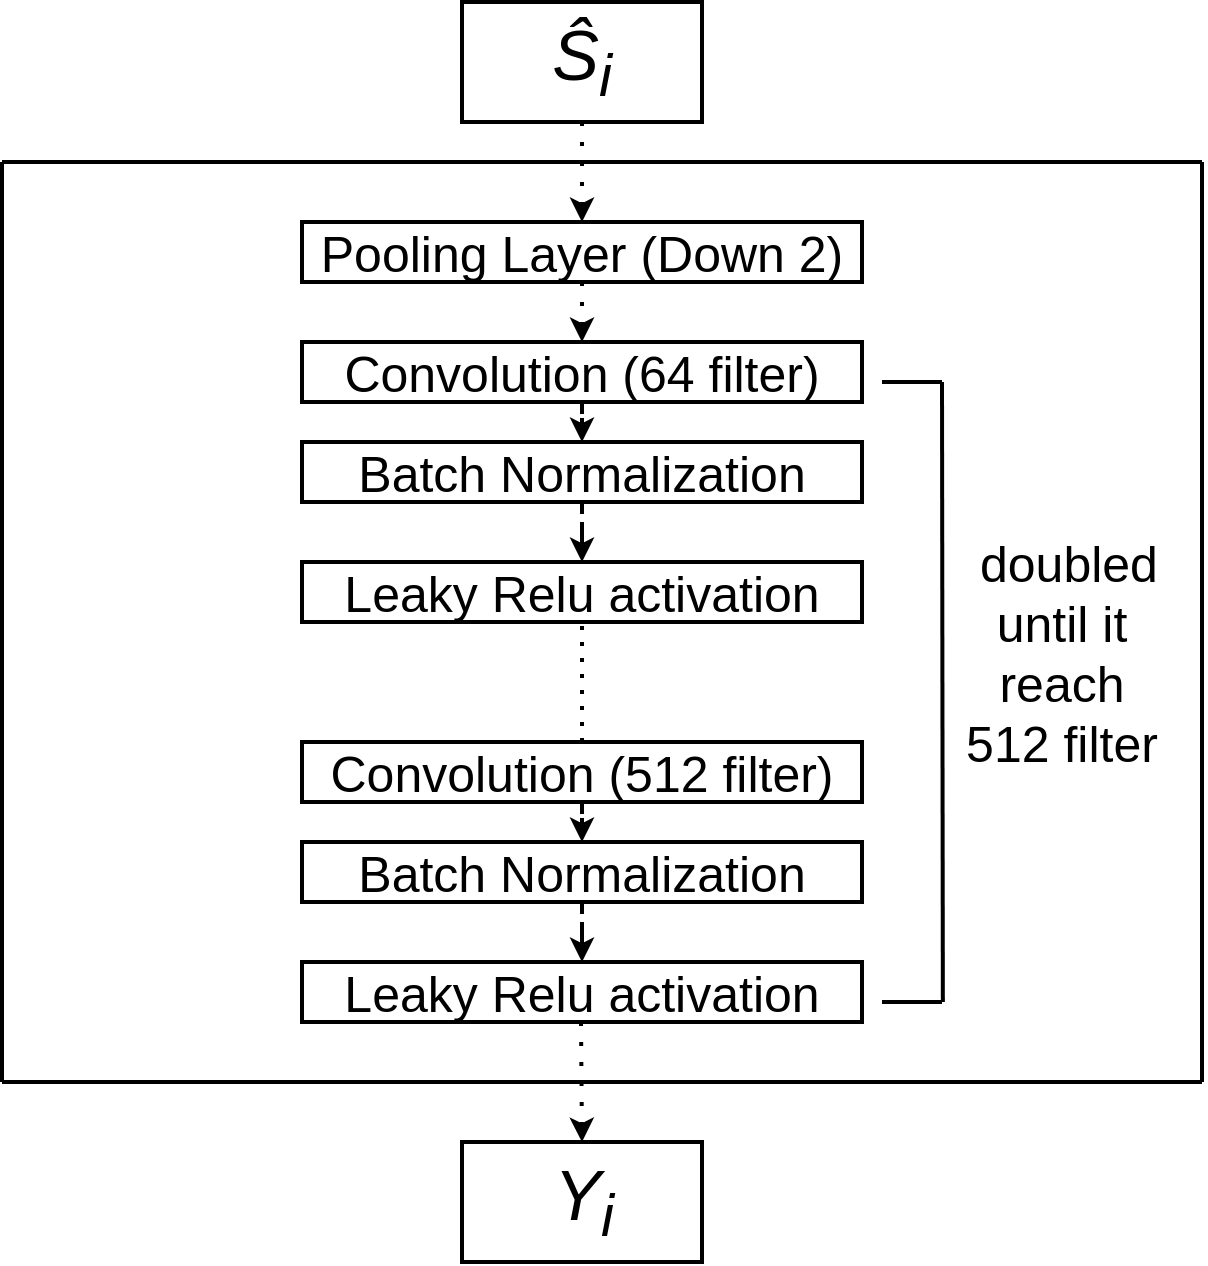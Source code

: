 <mxfile>
    <diagram id="hexcGt2y-XDISCx9c1aY" name="Page-1">
        <mxGraphModel dx="1215" dy="779" grid="1" gridSize="10" guides="1" tooltips="1" connect="1" arrows="1" fold="1" page="1" pageScale="1" pageWidth="850" pageHeight="1100" background="none" math="0" shadow="0">
            <root>
                <mxCell id="0"/>
                <mxCell id="1" parent="0"/>
                <mxCell id="2" value="" style="edgeStyle=orthogonalEdgeStyle;rounded=0;orthogonalLoop=1;jettySize=auto;html=1;dashed=1;strokeWidth=2;" parent="1" source="3" target="5" edge="1">
                    <mxGeometry relative="1" as="geometry"/>
                </mxCell>
                <mxCell id="3" value="&lt;font style=&quot;font-size: 25px;&quot;&gt;Convolution (64 filter)&lt;/font&gt;" style="rounded=0;whiteSpace=wrap;html=1;strokeWidth=2;" parent="1" vertex="1">
                    <mxGeometry x="270" y="280" width="280" height="30" as="geometry"/>
                </mxCell>
                <mxCell id="4" value="" style="edgeStyle=orthogonalEdgeStyle;rounded=0;orthogonalLoop=1;jettySize=auto;html=1;dashed=1;strokeWidth=2;" parent="1" source="5" target="6" edge="1">
                    <mxGeometry relative="1" as="geometry"/>
                </mxCell>
                <mxCell id="5" value="&lt;font style=&quot;font-size: 25px;&quot;&gt;Batch Normalization&lt;/font&gt;" style="rounded=0;whiteSpace=wrap;html=1;strokeWidth=2;" parent="1" vertex="1">
                    <mxGeometry x="270" y="330" width="280" height="30" as="geometry"/>
                </mxCell>
                <mxCell id="6" value="&lt;font style=&quot;font-size: 25px;&quot;&gt;Leaky Relu activation&lt;/font&gt;" style="rounded=0;whiteSpace=wrap;html=1;strokeWidth=2;" parent="1" vertex="1">
                    <mxGeometry x="270" y="390" width="280" height="30" as="geometry"/>
                </mxCell>
                <mxCell id="7" value="" style="edgeStyle=orthogonalEdgeStyle;rounded=0;orthogonalLoop=1;jettySize=auto;html=1;dashed=1;strokeWidth=2;" parent="1" source="8" target="10" edge="1">
                    <mxGeometry relative="1" as="geometry"/>
                </mxCell>
                <mxCell id="8" value="&lt;font style=&quot;font-size: 25px;&quot;&gt;Convolution (512 filter)&lt;/font&gt;" style="rounded=0;whiteSpace=wrap;html=1;strokeWidth=2;" parent="1" vertex="1">
                    <mxGeometry x="270" y="480" width="280" height="30" as="geometry"/>
                </mxCell>
                <mxCell id="9" value="" style="edgeStyle=orthogonalEdgeStyle;rounded=0;orthogonalLoop=1;jettySize=auto;html=1;dashed=1;strokeWidth=2;" parent="1" source="10" target="11" edge="1">
                    <mxGeometry relative="1" as="geometry"/>
                </mxCell>
                <mxCell id="10" value="&lt;font style=&quot;font-size: 25px;&quot;&gt;Batch Normalization&lt;/font&gt;" style="rounded=0;whiteSpace=wrap;html=1;strokeWidth=2;" parent="1" vertex="1">
                    <mxGeometry x="270" y="530" width="280" height="30" as="geometry"/>
                </mxCell>
                <mxCell id="11" value="&lt;font style=&quot;font-size: 25px;&quot;&gt;Leaky Relu activation&lt;/font&gt;" style="rounded=0;whiteSpace=wrap;html=1;strokeWidth=2;" parent="1" vertex="1">
                    <mxGeometry x="270" y="590" width="280" height="30" as="geometry"/>
                </mxCell>
                <mxCell id="12" value="" style="endArrow=none;dashed=1;html=1;dashPattern=1 3;strokeWidth=2;rounded=0;" parent="1" edge="1">
                    <mxGeometry width="50" height="50" relative="1" as="geometry">
                        <mxPoint x="410" y="480" as="sourcePoint"/>
                        <mxPoint x="410" y="420" as="targetPoint"/>
                    </mxGeometry>
                </mxCell>
                <mxCell id="13" value="&lt;font style=&quot;font-size: 25px;&quot;&gt;&amp;nbsp;doubled until it reach 512 filter&lt;/font&gt;" style="text;html=1;strokeColor=none;fillColor=none;align=center;verticalAlign=middle;whiteSpace=wrap;rounded=0;strokeWidth=2;" parent="1" vertex="1">
                    <mxGeometry x="610" y="420" width="80" height="30" as="geometry"/>
                </mxCell>
                <mxCell id="14" value="" style="endArrow=none;html=1;fontSize=16;strokeWidth=2;" parent="1" edge="1">
                    <mxGeometry width="50" height="50" relative="1" as="geometry">
                        <mxPoint x="590.43" y="610" as="sourcePoint"/>
                        <mxPoint x="590.0" y="300" as="targetPoint"/>
                    </mxGeometry>
                </mxCell>
                <mxCell id="15" value="" style="endArrow=none;html=1;fontSize=16;strokeWidth=2;" parent="1" edge="1">
                    <mxGeometry width="50" height="50" relative="1" as="geometry">
                        <mxPoint x="560" y="610" as="sourcePoint"/>
                        <mxPoint x="590" y="610" as="targetPoint"/>
                    </mxGeometry>
                </mxCell>
                <mxCell id="16" value="" style="endArrow=none;html=1;fontSize=16;strokeWidth=2;" parent="1" edge="1">
                    <mxGeometry width="50" height="50" relative="1" as="geometry">
                        <mxPoint x="560" y="300" as="sourcePoint"/>
                        <mxPoint x="590" y="300" as="targetPoint"/>
                    </mxGeometry>
                </mxCell>
                <mxCell id="18" value="" style="endArrow=classic;html=1;dashed=1;dashPattern=1 4;entryX=0.5;entryY=0;entryDx=0;entryDy=0;strokeWidth=2;" parent="1" target="31" edge="1">
                    <mxGeometry width="50" height="50" relative="1" as="geometry">
                        <mxPoint x="410" y="170" as="sourcePoint"/>
                        <mxPoint x="450" y="100" as="targetPoint"/>
                    </mxGeometry>
                </mxCell>
                <mxCell id="19" value="" style="endArrow=classic;html=1;dashed=1;dashPattern=1 4;strokeWidth=2;entryX=0.5;entryY=0;entryDx=0;entryDy=0;" parent="1" target="23" edge="1">
                    <mxGeometry width="50" height="50" relative="1" as="geometry">
                        <mxPoint x="409.5" y="620" as="sourcePoint"/>
                        <mxPoint x="409.5" y="810" as="targetPoint"/>
                    </mxGeometry>
                </mxCell>
                <mxCell id="20" value="" style="rounded=0;whiteSpace=wrap;html=1;strokeWidth=2;" parent="1" vertex="1">
                    <mxGeometry x="350" y="110" width="120" height="60" as="geometry"/>
                </mxCell>
                <mxCell id="23" value="" style="rounded=0;whiteSpace=wrap;html=1;strokeWidth=2;" parent="1" vertex="1">
                    <mxGeometry x="350" y="680" width="120" height="60" as="geometry"/>
                </mxCell>
                <mxCell id="31" value="&lt;font style=&quot;font-size: 25px;&quot;&gt;Pooling Layer (Down 2)&lt;/font&gt;" style="rounded=0;whiteSpace=wrap;html=1;strokeWidth=2;" parent="1" vertex="1">
                    <mxGeometry x="270" y="220" width="280" height="30" as="geometry"/>
                </mxCell>
                <mxCell id="32" value="" style="endArrow=classic;html=1;fontSize=16;exitX=0.5;exitY=1;exitDx=0;exitDy=0;entryX=0.5;entryY=0;entryDx=0;entryDy=0;dashed=1;dashPattern=1 4;strokeWidth=2;" parent="1" source="31" target="3" edge="1">
                    <mxGeometry width="50" height="50" relative="1" as="geometry">
                        <mxPoint x="550" y="240" as="sourcePoint"/>
                        <mxPoint x="600" y="190" as="targetPoint"/>
                    </mxGeometry>
                </mxCell>
                <mxCell id="33" value="" style="endArrow=none;html=1;fontSize=16;strokeWidth=2;" parent="1" edge="1">
                    <mxGeometry width="50" height="50" relative="1" as="geometry">
                        <mxPoint x="120" y="650" as="sourcePoint"/>
                        <mxPoint x="120" y="190" as="targetPoint"/>
                    </mxGeometry>
                </mxCell>
                <mxCell id="34" value="" style="endArrow=none;html=1;fontSize=16;strokeWidth=2;" parent="1" edge="1">
                    <mxGeometry width="50" height="50" relative="1" as="geometry">
                        <mxPoint x="120" y="650" as="sourcePoint"/>
                        <mxPoint x="720" y="650" as="targetPoint"/>
                    </mxGeometry>
                </mxCell>
                <mxCell id="35" value="" style="endArrow=none;html=1;fontSize=16;strokeWidth=2;" parent="1" edge="1">
                    <mxGeometry width="50" height="50" relative="1" as="geometry">
                        <mxPoint x="120" y="190" as="sourcePoint"/>
                        <mxPoint x="720" y="190" as="targetPoint"/>
                    </mxGeometry>
                </mxCell>
                <mxCell id="36" value="" style="endArrow=none;html=1;fontSize=16;strokeWidth=2;" parent="1" edge="1">
                    <mxGeometry width="50" height="50" relative="1" as="geometry">
                        <mxPoint x="720" y="650" as="sourcePoint"/>
                        <mxPoint x="720" y="190" as="targetPoint"/>
                    </mxGeometry>
                </mxCell>
                <mxCell id="37" value="&lt;font style=&quot;&quot;&gt;&lt;i style=&quot;&quot;&gt;&lt;span style=&quot;font-size: 35px;&quot;&gt;Y&lt;sub&gt;i&lt;/sub&gt;&lt;/span&gt;&lt;/i&gt;&lt;/font&gt;" style="text;html=1;strokeColor=none;fillColor=none;align=center;verticalAlign=middle;whiteSpace=wrap;rounded=0;fontSize=16;strokeWidth=2;" parent="1" vertex="1">
                    <mxGeometry x="380.8" y="695" width="60" height="30" as="geometry"/>
                </mxCell>
                <mxCell id="40" value="&lt;i&gt;Ŝ&lt;sub&gt;i&lt;/sub&gt;&lt;/i&gt;" style="text;html=1;strokeColor=none;fillColor=none;align=center;verticalAlign=middle;whiteSpace=wrap;rounded=0;fontSize=35;strokeWidth=2;" parent="1" vertex="1">
                    <mxGeometry x="380" y="125" width="60" height="30" as="geometry"/>
                </mxCell>
            </root>
        </mxGraphModel>
    </diagram>
</mxfile>